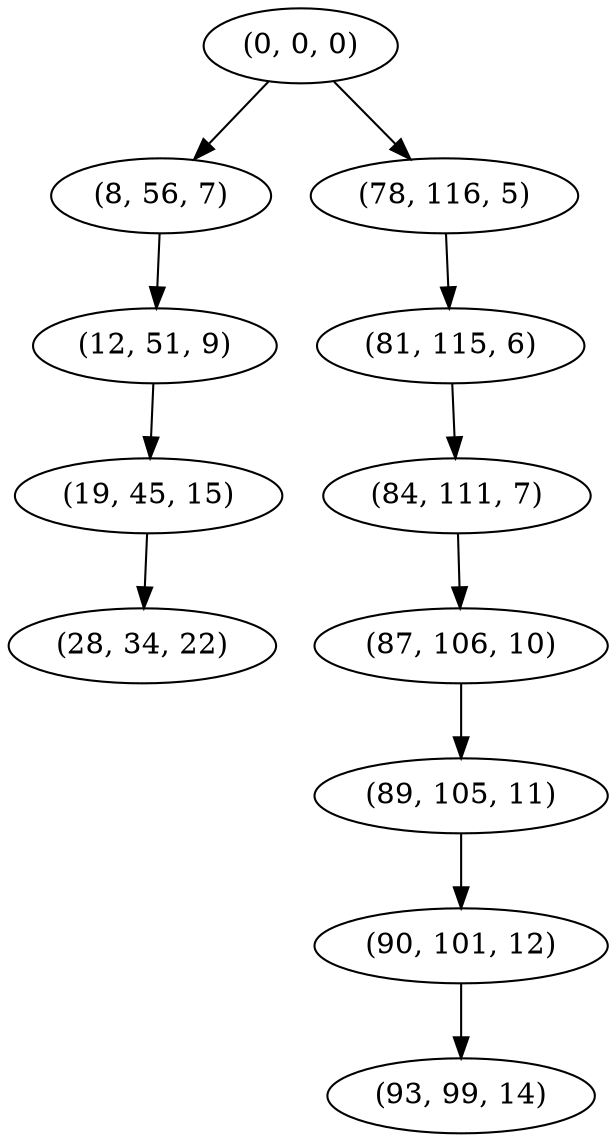 digraph tree {
    "(0, 0, 0)";
    "(8, 56, 7)";
    "(12, 51, 9)";
    "(19, 45, 15)";
    "(28, 34, 22)";
    "(78, 116, 5)";
    "(81, 115, 6)";
    "(84, 111, 7)";
    "(87, 106, 10)";
    "(89, 105, 11)";
    "(90, 101, 12)";
    "(93, 99, 14)";
    "(0, 0, 0)" -> "(8, 56, 7)";
    "(0, 0, 0)" -> "(78, 116, 5)";
    "(8, 56, 7)" -> "(12, 51, 9)";
    "(12, 51, 9)" -> "(19, 45, 15)";
    "(19, 45, 15)" -> "(28, 34, 22)";
    "(78, 116, 5)" -> "(81, 115, 6)";
    "(81, 115, 6)" -> "(84, 111, 7)";
    "(84, 111, 7)" -> "(87, 106, 10)";
    "(87, 106, 10)" -> "(89, 105, 11)";
    "(89, 105, 11)" -> "(90, 101, 12)";
    "(90, 101, 12)" -> "(93, 99, 14)";
}
